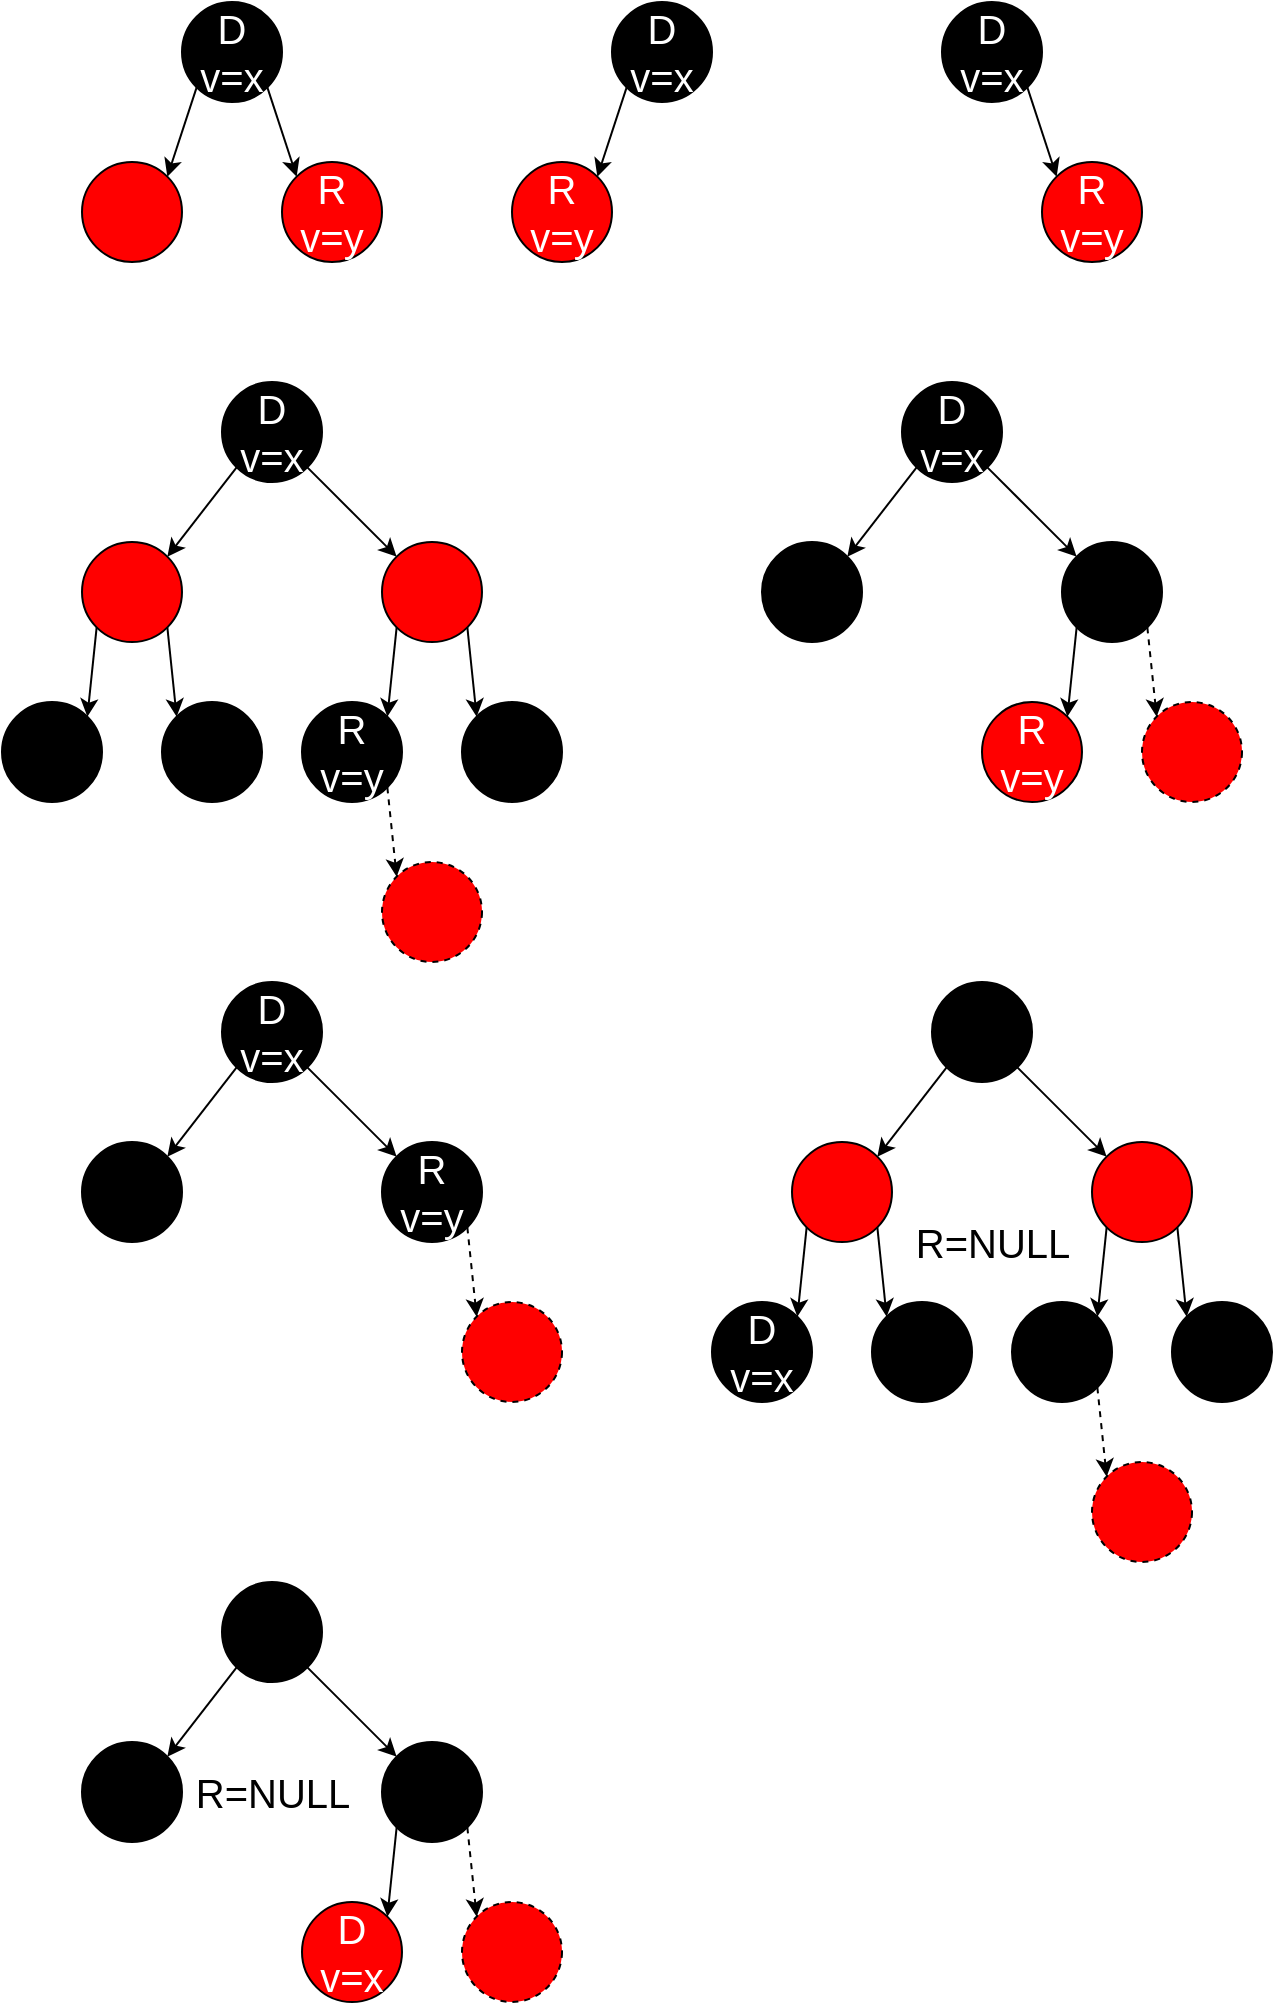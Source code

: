 <mxfile version="20.4.0" type="device"><diagram id="R-cHSDtUfPkVtpVSe-z4" name="Page-1"><mxGraphModel dx="572" dy="705" grid="1" gridSize="10" guides="1" tooltips="1" connect="1" arrows="1" fold="1" page="1" pageScale="1" pageWidth="850" pageHeight="1100" math="0" shadow="0"><root><mxCell id="0"/><mxCell id="1" parent="0"/><mxCell id="n1B0MFmd508IJaJsGRzu-57" value="&lt;font color=&quot;#ffffff&quot;&gt;&lt;span style=&quot;font-size: 20px;&quot;&gt;R&lt;br&gt;v=y&lt;br&gt;&lt;/span&gt;&lt;/font&gt;" style="ellipse;whiteSpace=wrap;html=1;aspect=fixed;fillColor=#FF0000;" vertex="1" parent="1"><mxGeometry x="1010" y="160" width="50" height="50" as="geometry"/></mxCell><mxCell id="n1B0MFmd508IJaJsGRzu-58" style="edgeStyle=none;rounded=0;orthogonalLoop=1;jettySize=auto;html=1;exitX=0;exitY=1;exitDx=0;exitDy=0;entryX=1;entryY=0;entryDx=0;entryDy=0;fontSize=20;fontColor=#FFFFFF;" edge="1" parent="1" source="n1B0MFmd508IJaJsGRzu-60" target="n1B0MFmd508IJaJsGRzu-61"><mxGeometry relative="1" as="geometry"/></mxCell><mxCell id="n1B0MFmd508IJaJsGRzu-59" style="edgeStyle=none;rounded=0;orthogonalLoop=1;jettySize=auto;html=1;exitX=1;exitY=1;exitDx=0;exitDy=0;entryX=0;entryY=0;entryDx=0;entryDy=0;fontSize=20;fontColor=#FFFFFF;" edge="1" parent="1" source="n1B0MFmd508IJaJsGRzu-60" target="n1B0MFmd508IJaJsGRzu-57"><mxGeometry relative="1" as="geometry"/></mxCell><mxCell id="n1B0MFmd508IJaJsGRzu-60" value="&lt;font color=&quot;#ffffff&quot;&gt;&lt;span style=&quot;font-size: 20px;&quot;&gt;D&lt;br&gt;v=x&lt;br&gt;&lt;/span&gt;&lt;/font&gt;" style="ellipse;whiteSpace=wrap;html=1;aspect=fixed;fillColor=#000000;" vertex="1" parent="1"><mxGeometry x="960" y="80" width="50" height="50" as="geometry"/></mxCell><mxCell id="n1B0MFmd508IJaJsGRzu-61" value="" style="ellipse;whiteSpace=wrap;html=1;aspect=fixed;fillColor=#FF0000;" vertex="1" parent="1"><mxGeometry x="910" y="160" width="50" height="50" as="geometry"/></mxCell><mxCell id="n1B0MFmd508IJaJsGRzu-76" style="edgeStyle=none;rounded=0;orthogonalLoop=1;jettySize=auto;html=1;exitX=0;exitY=1;exitDx=0;exitDy=0;entryX=1;entryY=0;entryDx=0;entryDy=0;fontSize=20;fontColor=#FFFFFF;" edge="1" parent="1" source="n1B0MFmd508IJaJsGRzu-78" target="n1B0MFmd508IJaJsGRzu-79"><mxGeometry relative="1" as="geometry"/></mxCell><mxCell id="n1B0MFmd508IJaJsGRzu-78" value="&lt;font color=&quot;#ffffff&quot;&gt;&lt;span style=&quot;font-size: 20px;&quot;&gt;D&lt;br&gt;v=x&lt;br&gt;&lt;/span&gt;&lt;/font&gt;" style="ellipse;whiteSpace=wrap;html=1;aspect=fixed;fillColor=#000000;" vertex="1" parent="1"><mxGeometry x="1175" y="80" width="50" height="50" as="geometry"/></mxCell><mxCell id="n1B0MFmd508IJaJsGRzu-79" value="&lt;span style=&quot;color: rgb(255, 255, 255); font-size: 20px;&quot;&gt;R&lt;br&gt;&lt;/span&gt;&lt;span style=&quot;color: rgb(255, 255, 255); font-size: 20px;&quot;&gt;v=y&lt;/span&gt;" style="ellipse;whiteSpace=wrap;html=1;aspect=fixed;fillColor=#FF0000;" vertex="1" parent="1"><mxGeometry x="1125" y="160" width="50" height="50" as="geometry"/></mxCell><mxCell id="n1B0MFmd508IJaJsGRzu-80" value="&lt;font color=&quot;#ffffff&quot;&gt;&lt;span style=&quot;font-size: 20px;&quot;&gt;R&lt;br&gt;v=y&lt;br&gt;&lt;/span&gt;&lt;/font&gt;" style="ellipse;whiteSpace=wrap;html=1;aspect=fixed;fillColor=#FF0000;" vertex="1" parent="1"><mxGeometry x="1390" y="160" width="50" height="50" as="geometry"/></mxCell><mxCell id="n1B0MFmd508IJaJsGRzu-82" style="edgeStyle=none;rounded=0;orthogonalLoop=1;jettySize=auto;html=1;exitX=1;exitY=1;exitDx=0;exitDy=0;entryX=0;entryY=0;entryDx=0;entryDy=0;fontSize=20;fontColor=#FFFFFF;" edge="1" parent="1" source="n1B0MFmd508IJaJsGRzu-83" target="n1B0MFmd508IJaJsGRzu-80"><mxGeometry relative="1" as="geometry"/></mxCell><mxCell id="n1B0MFmd508IJaJsGRzu-83" value="&lt;font color=&quot;#ffffff&quot;&gt;&lt;span style=&quot;font-size: 20px;&quot;&gt;D&lt;br&gt;v=x&lt;br&gt;&lt;/span&gt;&lt;/font&gt;" style="ellipse;whiteSpace=wrap;html=1;aspect=fixed;fillColor=#000000;" vertex="1" parent="1"><mxGeometry x="1340" y="80" width="50" height="50" as="geometry"/></mxCell><mxCell id="n1B0MFmd508IJaJsGRzu-92" style="edgeStyle=none;rounded=0;orthogonalLoop=1;jettySize=auto;html=1;exitX=0;exitY=1;exitDx=0;exitDy=0;entryX=1;entryY=0;entryDx=0;entryDy=0;fontSize=20;fontColor=#FFFFFF;" edge="1" parent="1" source="n1B0MFmd508IJaJsGRzu-85" target="n1B0MFmd508IJaJsGRzu-90"><mxGeometry relative="1" as="geometry"/></mxCell><mxCell id="n1B0MFmd508IJaJsGRzu-93" style="edgeStyle=none;rounded=0;orthogonalLoop=1;jettySize=auto;html=1;exitX=1;exitY=1;exitDx=0;exitDy=0;entryX=0;entryY=0;entryDx=0;entryDy=0;fontSize=20;fontColor=#FFFFFF;" edge="1" parent="1" source="n1B0MFmd508IJaJsGRzu-85" target="n1B0MFmd508IJaJsGRzu-91"><mxGeometry relative="1" as="geometry"/></mxCell><mxCell id="n1B0MFmd508IJaJsGRzu-85" value="&lt;font color=&quot;#ffffff&quot;&gt;&lt;span style=&quot;font-size: 20px;&quot;&gt;&lt;br&gt;&lt;/span&gt;&lt;/font&gt;" style="ellipse;whiteSpace=wrap;html=1;aspect=fixed;fillColor=#FF0000;" vertex="1" parent="1"><mxGeometry x="1060" y="350" width="50" height="50" as="geometry"/></mxCell><mxCell id="n1B0MFmd508IJaJsGRzu-86" style="edgeStyle=none;rounded=0;orthogonalLoop=1;jettySize=auto;html=1;exitX=0;exitY=1;exitDx=0;exitDy=0;entryX=1;entryY=0;entryDx=0;entryDy=0;fontSize=20;fontColor=#FFFFFF;" edge="1" parent="1" source="n1B0MFmd508IJaJsGRzu-88" target="n1B0MFmd508IJaJsGRzu-89"><mxGeometry relative="1" as="geometry"/></mxCell><mxCell id="n1B0MFmd508IJaJsGRzu-87" style="edgeStyle=none;rounded=0;orthogonalLoop=1;jettySize=auto;html=1;exitX=1;exitY=1;exitDx=0;exitDy=0;entryX=0;entryY=0;entryDx=0;entryDy=0;fontSize=20;fontColor=#FFFFFF;" edge="1" parent="1" source="n1B0MFmd508IJaJsGRzu-88" target="n1B0MFmd508IJaJsGRzu-85"><mxGeometry relative="1" as="geometry"/></mxCell><mxCell id="n1B0MFmd508IJaJsGRzu-88" value="&lt;font color=&quot;#ffffff&quot;&gt;&lt;span style=&quot;font-size: 20px;&quot;&gt;D&lt;br&gt;v=x&lt;br&gt;&lt;/span&gt;&lt;/font&gt;" style="ellipse;whiteSpace=wrap;html=1;aspect=fixed;fillColor=#000000;" vertex="1" parent="1"><mxGeometry x="980" y="270" width="50" height="50" as="geometry"/></mxCell><mxCell id="n1B0MFmd508IJaJsGRzu-95" style="edgeStyle=none;rounded=0;orthogonalLoop=1;jettySize=auto;html=1;exitX=1;exitY=1;exitDx=0;exitDy=0;entryX=0;entryY=0;entryDx=0;entryDy=0;fontSize=20;fontColor=#FFFFFF;" edge="1" parent="1" source="n1B0MFmd508IJaJsGRzu-89" target="n1B0MFmd508IJaJsGRzu-94"><mxGeometry relative="1" as="geometry"/></mxCell><mxCell id="n1B0MFmd508IJaJsGRzu-97" style="edgeStyle=none;rounded=0;orthogonalLoop=1;jettySize=auto;html=1;exitX=0;exitY=1;exitDx=0;exitDy=0;entryX=1;entryY=0;entryDx=0;entryDy=0;fontSize=20;fontColor=#FFFFFF;" edge="1" parent="1" source="n1B0MFmd508IJaJsGRzu-89" target="n1B0MFmd508IJaJsGRzu-96"><mxGeometry relative="1" as="geometry"/></mxCell><mxCell id="n1B0MFmd508IJaJsGRzu-89" value="" style="ellipse;whiteSpace=wrap;html=1;aspect=fixed;fillColor=#FF0000;" vertex="1" parent="1"><mxGeometry x="910" y="350" width="50" height="50" as="geometry"/></mxCell><mxCell id="n1B0MFmd508IJaJsGRzu-100" style="edgeStyle=none;rounded=0;orthogonalLoop=1;jettySize=auto;html=1;exitX=1;exitY=1;exitDx=0;exitDy=0;entryX=0;entryY=0;entryDx=0;entryDy=0;fontSize=20;fontColor=#FFFFFF;dashed=1;" edge="1" parent="1" source="n1B0MFmd508IJaJsGRzu-90" target="n1B0MFmd508IJaJsGRzu-99"><mxGeometry relative="1" as="geometry"/></mxCell><mxCell id="n1B0MFmd508IJaJsGRzu-90" value="&lt;font color=&quot;#ffffff&quot;&gt;&lt;span style=&quot;font-size: 20px;&quot;&gt;R&lt;br&gt;v=y&lt;br&gt;&lt;/span&gt;&lt;/font&gt;" style="ellipse;whiteSpace=wrap;html=1;aspect=fixed;fillColor=#000000;" vertex="1" parent="1"><mxGeometry x="1020" y="430" width="50" height="50" as="geometry"/></mxCell><mxCell id="n1B0MFmd508IJaJsGRzu-91" value="&lt;font color=&quot;#ffffff&quot;&gt;&lt;span style=&quot;font-size: 20px;&quot;&gt;&lt;br&gt;&lt;/span&gt;&lt;/font&gt;" style="ellipse;whiteSpace=wrap;html=1;aspect=fixed;fillColor=#000000;" vertex="1" parent="1"><mxGeometry x="1100" y="430" width="50" height="50" as="geometry"/></mxCell><mxCell id="n1B0MFmd508IJaJsGRzu-94" value="&lt;font color=&quot;#ffffff&quot;&gt;&lt;span style=&quot;font-size: 20px;&quot;&gt;&lt;br&gt;&lt;/span&gt;&lt;/font&gt;" style="ellipse;whiteSpace=wrap;html=1;aspect=fixed;fillColor=#000000;" vertex="1" parent="1"><mxGeometry x="950" y="430" width="50" height="50" as="geometry"/></mxCell><mxCell id="n1B0MFmd508IJaJsGRzu-96" value="&lt;font color=&quot;#ffffff&quot;&gt;&lt;span style=&quot;font-size: 20px;&quot;&gt;&lt;br&gt;&lt;/span&gt;&lt;/font&gt;" style="ellipse;whiteSpace=wrap;html=1;aspect=fixed;fillColor=#000000;" vertex="1" parent="1"><mxGeometry x="870" y="430" width="50" height="50" as="geometry"/></mxCell><mxCell id="n1B0MFmd508IJaJsGRzu-99" value="&lt;font color=&quot;#ffffff&quot;&gt;&lt;span style=&quot;font-size: 20px;&quot;&gt;&lt;br&gt;&lt;/span&gt;&lt;/font&gt;" style="ellipse;whiteSpace=wrap;html=1;aspect=fixed;fillColor=#FF0000;dashed=1;" vertex="1" parent="1"><mxGeometry x="1060" y="510" width="50" height="50" as="geometry"/></mxCell><mxCell id="n1B0MFmd508IJaJsGRzu-101" style="edgeStyle=none;rounded=0;orthogonalLoop=1;jettySize=auto;html=1;exitX=0;exitY=1;exitDx=0;exitDy=0;entryX=1;entryY=0;entryDx=0;entryDy=0;fontSize=20;fontColor=#FFFFFF;" edge="1" parent="1" source="n1B0MFmd508IJaJsGRzu-103" target="n1B0MFmd508IJaJsGRzu-111"><mxGeometry relative="1" as="geometry"/></mxCell><mxCell id="n1B0MFmd508IJaJsGRzu-102" style="edgeStyle=none;rounded=0;orthogonalLoop=1;jettySize=auto;html=1;exitX=1;exitY=1;exitDx=0;exitDy=0;entryX=0;entryY=0;entryDx=0;entryDy=0;fontSize=20;fontColor=#FFFFFF;dashed=1;" edge="1" parent="1" source="n1B0MFmd508IJaJsGRzu-103" target="n1B0MFmd508IJaJsGRzu-112"><mxGeometry relative="1" as="geometry"/></mxCell><mxCell id="n1B0MFmd508IJaJsGRzu-103" value="&lt;font color=&quot;#ffffff&quot;&gt;&lt;span style=&quot;font-size: 20px;&quot;&gt;&lt;br&gt;&lt;/span&gt;&lt;/font&gt;" style="ellipse;whiteSpace=wrap;html=1;aspect=fixed;fillColor=#000000;strokeColor=#000000;" vertex="1" parent="1"><mxGeometry x="1400" y="350" width="50" height="50" as="geometry"/></mxCell><mxCell id="n1B0MFmd508IJaJsGRzu-104" style="edgeStyle=none;rounded=0;orthogonalLoop=1;jettySize=auto;html=1;exitX=0;exitY=1;exitDx=0;exitDy=0;entryX=1;entryY=0;entryDx=0;entryDy=0;fontSize=20;fontColor=#FFFFFF;" edge="1" parent="1" source="n1B0MFmd508IJaJsGRzu-106" target="n1B0MFmd508IJaJsGRzu-109"><mxGeometry relative="1" as="geometry"/></mxCell><mxCell id="n1B0MFmd508IJaJsGRzu-105" style="edgeStyle=none;rounded=0;orthogonalLoop=1;jettySize=auto;html=1;exitX=1;exitY=1;exitDx=0;exitDy=0;entryX=0;entryY=0;entryDx=0;entryDy=0;fontSize=20;fontColor=#FFFFFF;" edge="1" parent="1" source="n1B0MFmd508IJaJsGRzu-106" target="n1B0MFmd508IJaJsGRzu-103"><mxGeometry relative="1" as="geometry"/></mxCell><mxCell id="n1B0MFmd508IJaJsGRzu-106" value="&lt;font color=&quot;#ffffff&quot;&gt;&lt;span style=&quot;font-size: 20px;&quot;&gt;D&lt;br&gt;v=x&lt;br&gt;&lt;/span&gt;&lt;/font&gt;" style="ellipse;whiteSpace=wrap;html=1;aspect=fixed;fillColor=#000000;" vertex="1" parent="1"><mxGeometry x="1320" y="270" width="50" height="50" as="geometry"/></mxCell><mxCell id="n1B0MFmd508IJaJsGRzu-109" value="" style="ellipse;whiteSpace=wrap;html=1;aspect=fixed;fillColor=#000000;" vertex="1" parent="1"><mxGeometry x="1250" y="350" width="50" height="50" as="geometry"/></mxCell><mxCell id="n1B0MFmd508IJaJsGRzu-111" value="&lt;span style=&quot;color: rgb(255, 255, 255); font-size: 20px;&quot;&gt;R&lt;br&gt;&lt;/span&gt;&lt;span style=&quot;color: rgb(255, 255, 255); font-size: 20px;&quot;&gt;v=y&lt;/span&gt;&lt;font color=&quot;#ffffff&quot;&gt;&lt;span style=&quot;font-size: 20px;&quot;&gt;&lt;br&gt;&lt;/span&gt;&lt;/font&gt;" style="ellipse;whiteSpace=wrap;html=1;aspect=fixed;fillColor=#FF0000;" vertex="1" parent="1"><mxGeometry x="1360" y="430" width="50" height="50" as="geometry"/></mxCell><mxCell id="n1B0MFmd508IJaJsGRzu-112" value="&lt;font color=&quot;#ffffff&quot;&gt;&lt;span style=&quot;font-size: 20px;&quot;&gt;&lt;br&gt;&lt;/span&gt;&lt;/font&gt;" style="ellipse;whiteSpace=wrap;html=1;aspect=fixed;fillColor=#FF0000;dashed=1;" vertex="1" parent="1"><mxGeometry x="1440" y="430" width="50" height="50" as="geometry"/></mxCell><mxCell id="n1B0MFmd508IJaJsGRzu-117" style="edgeStyle=none;rounded=0;orthogonalLoop=1;jettySize=auto;html=1;exitX=1;exitY=1;exitDx=0;exitDy=0;entryX=0;entryY=0;entryDx=0;entryDy=0;fontSize=20;fontColor=#FFFFFF;dashed=1;" edge="1" parent="1" source="n1B0MFmd508IJaJsGRzu-118" target="n1B0MFmd508IJaJsGRzu-124"><mxGeometry relative="1" as="geometry"/></mxCell><mxCell id="n1B0MFmd508IJaJsGRzu-118" value="&lt;span style=&quot;color: rgb(255, 255, 255); font-size: 20px;&quot;&gt;R&lt;br&gt;&lt;/span&gt;&lt;span style=&quot;color: rgb(255, 255, 255); font-size: 20px;&quot;&gt;v=y&lt;/span&gt;&lt;font color=&quot;#ffffff&quot;&gt;&lt;span style=&quot;font-size: 20px;&quot;&gt;&lt;br&gt;&lt;/span&gt;&lt;/font&gt;" style="ellipse;whiteSpace=wrap;html=1;aspect=fixed;fillColor=#000000;strokeColor=#000000;" vertex="1" parent="1"><mxGeometry x="1060" y="650" width="50" height="50" as="geometry"/></mxCell><mxCell id="n1B0MFmd508IJaJsGRzu-119" style="edgeStyle=none;rounded=0;orthogonalLoop=1;jettySize=auto;html=1;exitX=0;exitY=1;exitDx=0;exitDy=0;entryX=1;entryY=0;entryDx=0;entryDy=0;fontSize=20;fontColor=#FFFFFF;" edge="1" parent="1" source="n1B0MFmd508IJaJsGRzu-121" target="n1B0MFmd508IJaJsGRzu-122"><mxGeometry relative="1" as="geometry"/></mxCell><mxCell id="n1B0MFmd508IJaJsGRzu-120" style="edgeStyle=none;rounded=0;orthogonalLoop=1;jettySize=auto;html=1;exitX=1;exitY=1;exitDx=0;exitDy=0;entryX=0;entryY=0;entryDx=0;entryDy=0;fontSize=20;fontColor=#FFFFFF;" edge="1" parent="1" source="n1B0MFmd508IJaJsGRzu-121" target="n1B0MFmd508IJaJsGRzu-118"><mxGeometry relative="1" as="geometry"/></mxCell><mxCell id="n1B0MFmd508IJaJsGRzu-121" value="&lt;font color=&quot;#ffffff&quot;&gt;&lt;span style=&quot;font-size: 20px;&quot;&gt;D&lt;br&gt;v=x&lt;br&gt;&lt;/span&gt;&lt;/font&gt;" style="ellipse;whiteSpace=wrap;html=1;aspect=fixed;fillColor=#000000;" vertex="1" parent="1"><mxGeometry x="980" y="570" width="50" height="50" as="geometry"/></mxCell><mxCell id="n1B0MFmd508IJaJsGRzu-122" value="" style="ellipse;whiteSpace=wrap;html=1;aspect=fixed;fillColor=#000000;" vertex="1" parent="1"><mxGeometry x="910" y="650" width="50" height="50" as="geometry"/></mxCell><mxCell id="n1B0MFmd508IJaJsGRzu-124" value="&lt;font color=&quot;#ffffff&quot;&gt;&lt;span style=&quot;font-size: 20px;&quot;&gt;&lt;br&gt;&lt;/span&gt;&lt;/font&gt;" style="ellipse;whiteSpace=wrap;html=1;aspect=fixed;fillColor=#FF0000;dashed=1;" vertex="1" parent="1"><mxGeometry x="1100" y="730" width="50" height="50" as="geometry"/></mxCell><mxCell id="n1B0MFmd508IJaJsGRzu-125" style="edgeStyle=none;rounded=0;orthogonalLoop=1;jettySize=auto;html=1;exitX=0;exitY=1;exitDx=0;exitDy=0;entryX=1;entryY=0;entryDx=0;entryDy=0;fontSize=20;fontColor=#FFFFFF;" edge="1" parent="1" source="n1B0MFmd508IJaJsGRzu-127" target="n1B0MFmd508IJaJsGRzu-135"><mxGeometry relative="1" as="geometry"/></mxCell><mxCell id="n1B0MFmd508IJaJsGRzu-126" style="edgeStyle=none;rounded=0;orthogonalLoop=1;jettySize=auto;html=1;exitX=1;exitY=1;exitDx=0;exitDy=0;entryX=0;entryY=0;entryDx=0;entryDy=0;fontSize=20;fontColor=#FFFFFF;" edge="1" parent="1" source="n1B0MFmd508IJaJsGRzu-127" target="n1B0MFmd508IJaJsGRzu-136"><mxGeometry relative="1" as="geometry"/></mxCell><mxCell id="n1B0MFmd508IJaJsGRzu-127" value="&lt;font color=&quot;#ffffff&quot;&gt;&lt;span style=&quot;font-size: 20px;&quot;&gt;&lt;br&gt;&lt;/span&gt;&lt;/font&gt;" style="ellipse;whiteSpace=wrap;html=1;aspect=fixed;fillColor=#FF0000;" vertex="1" parent="1"><mxGeometry x="1415" y="650" width="50" height="50" as="geometry"/></mxCell><mxCell id="n1B0MFmd508IJaJsGRzu-128" style="edgeStyle=none;rounded=0;orthogonalLoop=1;jettySize=auto;html=1;exitX=0;exitY=1;exitDx=0;exitDy=0;entryX=1;entryY=0;entryDx=0;entryDy=0;fontSize=20;fontColor=#FFFFFF;" edge="1" parent="1" source="n1B0MFmd508IJaJsGRzu-130" target="n1B0MFmd508IJaJsGRzu-133"><mxGeometry relative="1" as="geometry"/></mxCell><mxCell id="n1B0MFmd508IJaJsGRzu-129" style="edgeStyle=none;rounded=0;orthogonalLoop=1;jettySize=auto;html=1;exitX=1;exitY=1;exitDx=0;exitDy=0;entryX=0;entryY=0;entryDx=0;entryDy=0;fontSize=20;fontColor=#FFFFFF;" edge="1" parent="1" source="n1B0MFmd508IJaJsGRzu-130" target="n1B0MFmd508IJaJsGRzu-127"><mxGeometry relative="1" as="geometry"/></mxCell><mxCell id="n1B0MFmd508IJaJsGRzu-130" value="&lt;font color=&quot;#ffffff&quot;&gt;&lt;span style=&quot;font-size: 20px;&quot;&gt;&lt;br&gt;&lt;/span&gt;&lt;/font&gt;" style="ellipse;whiteSpace=wrap;html=1;aspect=fixed;fillColor=#000000;" vertex="1" parent="1"><mxGeometry x="1335" y="570" width="50" height="50" as="geometry"/></mxCell><mxCell id="n1B0MFmd508IJaJsGRzu-131" style="edgeStyle=none;rounded=0;orthogonalLoop=1;jettySize=auto;html=1;exitX=1;exitY=1;exitDx=0;exitDy=0;entryX=0;entryY=0;entryDx=0;entryDy=0;fontSize=20;fontColor=#FFFFFF;" edge="1" parent="1" source="n1B0MFmd508IJaJsGRzu-133" target="n1B0MFmd508IJaJsGRzu-137"><mxGeometry relative="1" as="geometry"/></mxCell><mxCell id="n1B0MFmd508IJaJsGRzu-132" style="edgeStyle=none;rounded=0;orthogonalLoop=1;jettySize=auto;html=1;exitX=0;exitY=1;exitDx=0;exitDy=0;entryX=1;entryY=0;entryDx=0;entryDy=0;fontSize=20;fontColor=#FFFFFF;" edge="1" parent="1" source="n1B0MFmd508IJaJsGRzu-133" target="n1B0MFmd508IJaJsGRzu-138"><mxGeometry relative="1" as="geometry"/></mxCell><mxCell id="n1B0MFmd508IJaJsGRzu-133" value="" style="ellipse;whiteSpace=wrap;html=1;aspect=fixed;fillColor=#FF0000;" vertex="1" parent="1"><mxGeometry x="1265" y="650" width="50" height="50" as="geometry"/></mxCell><mxCell id="n1B0MFmd508IJaJsGRzu-134" style="edgeStyle=none;rounded=0;orthogonalLoop=1;jettySize=auto;html=1;exitX=1;exitY=1;exitDx=0;exitDy=0;entryX=0;entryY=0;entryDx=0;entryDy=0;fontSize=20;fontColor=#FFFFFF;dashed=1;" edge="1" parent="1" source="n1B0MFmd508IJaJsGRzu-135" target="n1B0MFmd508IJaJsGRzu-139"><mxGeometry relative="1" as="geometry"/></mxCell><mxCell id="n1B0MFmd508IJaJsGRzu-135" value="&lt;font color=&quot;#ffffff&quot;&gt;&lt;span style=&quot;font-size: 20px;&quot;&gt;&lt;br&gt;&lt;/span&gt;&lt;/font&gt;" style="ellipse;whiteSpace=wrap;html=1;aspect=fixed;fillColor=#000000;" vertex="1" parent="1"><mxGeometry x="1375" y="730" width="50" height="50" as="geometry"/></mxCell><mxCell id="n1B0MFmd508IJaJsGRzu-136" value="&lt;font color=&quot;#ffffff&quot;&gt;&lt;span style=&quot;font-size: 20px;&quot;&gt;&lt;br&gt;&lt;/span&gt;&lt;/font&gt;" style="ellipse;whiteSpace=wrap;html=1;aspect=fixed;fillColor=#000000;" vertex="1" parent="1"><mxGeometry x="1455" y="730" width="50" height="50" as="geometry"/></mxCell><mxCell id="n1B0MFmd508IJaJsGRzu-137" value="&lt;font color=&quot;#ffffff&quot;&gt;&lt;span style=&quot;font-size: 20px;&quot;&gt;&lt;br&gt;&lt;/span&gt;&lt;/font&gt;" style="ellipse;whiteSpace=wrap;html=1;aspect=fixed;fillColor=#000000;" vertex="1" parent="1"><mxGeometry x="1305" y="730" width="50" height="50" as="geometry"/></mxCell><mxCell id="n1B0MFmd508IJaJsGRzu-138" value="&lt;span style=&quot;color: rgb(255, 255, 255); font-size: 20px;&quot;&gt;D&lt;/span&gt;&lt;br style=&quot;color: rgb(255, 255, 255); font-size: 20px;&quot;&gt;&lt;span style=&quot;color: rgb(255, 255, 255); font-size: 20px;&quot;&gt;v=x&lt;/span&gt;&lt;font color=&quot;#ffffff&quot;&gt;&lt;span style=&quot;font-size: 20px;&quot;&gt;&lt;br&gt;&lt;/span&gt;&lt;/font&gt;" style="ellipse;whiteSpace=wrap;html=1;aspect=fixed;fillColor=#000000;" vertex="1" parent="1"><mxGeometry x="1225" y="730" width="50" height="50" as="geometry"/></mxCell><mxCell id="n1B0MFmd508IJaJsGRzu-139" value="&lt;font color=&quot;#ffffff&quot;&gt;&lt;span style=&quot;font-size: 20px;&quot;&gt;&lt;br&gt;&lt;/span&gt;&lt;/font&gt;" style="ellipse;whiteSpace=wrap;html=1;aspect=fixed;fillColor=#FF0000;dashed=1;" vertex="1" parent="1"><mxGeometry x="1415" y="810" width="50" height="50" as="geometry"/></mxCell><mxCell id="n1B0MFmd508IJaJsGRzu-140" value="&lt;font color=&quot;#000000&quot;&gt;R=NULL&lt;/font&gt;" style="text;html=1;resizable=0;autosize=1;align=center;verticalAlign=middle;points=[];fillColor=none;strokeColor=none;rounded=0;shadow=0;dashed=1;sketch=0;fontSize=20;fontColor=#FFFFFF;" vertex="1" parent="1"><mxGeometry x="1315" y="680" width="100" height="40" as="geometry"/></mxCell><mxCell id="n1B0MFmd508IJaJsGRzu-141" style="edgeStyle=none;rounded=0;orthogonalLoop=1;jettySize=auto;html=1;exitX=0;exitY=1;exitDx=0;exitDy=0;entryX=1;entryY=0;entryDx=0;entryDy=0;fontSize=20;fontColor=#FFFFFF;" edge="1" parent="1" source="n1B0MFmd508IJaJsGRzu-143" target="n1B0MFmd508IJaJsGRzu-148"><mxGeometry relative="1" as="geometry"/></mxCell><mxCell id="n1B0MFmd508IJaJsGRzu-142" style="edgeStyle=none;rounded=0;orthogonalLoop=1;jettySize=auto;html=1;exitX=1;exitY=1;exitDx=0;exitDy=0;entryX=0;entryY=0;entryDx=0;entryDy=0;fontSize=20;fontColor=#FFFFFF;dashed=1;" edge="1" parent="1" source="n1B0MFmd508IJaJsGRzu-143" target="n1B0MFmd508IJaJsGRzu-149"><mxGeometry relative="1" as="geometry"/></mxCell><mxCell id="n1B0MFmd508IJaJsGRzu-143" value="&lt;font color=&quot;#ffffff&quot;&gt;&lt;span style=&quot;font-size: 20px;&quot;&gt;&lt;br&gt;&lt;/span&gt;&lt;/font&gt;" style="ellipse;whiteSpace=wrap;html=1;aspect=fixed;fillColor=#000000;strokeColor=#000000;" vertex="1" parent="1"><mxGeometry x="1060" y="950" width="50" height="50" as="geometry"/></mxCell><mxCell id="n1B0MFmd508IJaJsGRzu-144" style="edgeStyle=none;rounded=0;orthogonalLoop=1;jettySize=auto;html=1;exitX=0;exitY=1;exitDx=0;exitDy=0;entryX=1;entryY=0;entryDx=0;entryDy=0;fontSize=20;fontColor=#FFFFFF;" edge="1" parent="1" source="n1B0MFmd508IJaJsGRzu-146" target="n1B0MFmd508IJaJsGRzu-147"><mxGeometry relative="1" as="geometry"/></mxCell><mxCell id="n1B0MFmd508IJaJsGRzu-145" style="edgeStyle=none;rounded=0;orthogonalLoop=1;jettySize=auto;html=1;exitX=1;exitY=1;exitDx=0;exitDy=0;entryX=0;entryY=0;entryDx=0;entryDy=0;fontSize=20;fontColor=#FFFFFF;" edge="1" parent="1" source="n1B0MFmd508IJaJsGRzu-146" target="n1B0MFmd508IJaJsGRzu-143"><mxGeometry relative="1" as="geometry"/></mxCell><mxCell id="n1B0MFmd508IJaJsGRzu-146" value="&lt;font color=&quot;#ffffff&quot;&gt;&lt;span style=&quot;font-size: 20px;&quot;&gt;&lt;br&gt;&lt;/span&gt;&lt;/font&gt;" style="ellipse;whiteSpace=wrap;html=1;aspect=fixed;fillColor=#000000;" vertex="1" parent="1"><mxGeometry x="980" y="870" width="50" height="50" as="geometry"/></mxCell><mxCell id="n1B0MFmd508IJaJsGRzu-147" value="" style="ellipse;whiteSpace=wrap;html=1;aspect=fixed;fillColor=#000000;" vertex="1" parent="1"><mxGeometry x="910" y="950" width="50" height="50" as="geometry"/></mxCell><mxCell id="n1B0MFmd508IJaJsGRzu-148" value="&lt;span style=&quot;color: rgb(255, 255, 255); font-size: 20px;&quot;&gt;D&lt;br&gt;&lt;/span&gt;&lt;span style=&quot;color: rgb(255, 255, 255); font-size: 20px;&quot;&gt;v=x&lt;/span&gt;&lt;font color=&quot;#ffffff&quot;&gt;&lt;span style=&quot;font-size: 20px;&quot;&gt;&lt;br&gt;&lt;/span&gt;&lt;/font&gt;" style="ellipse;whiteSpace=wrap;html=1;aspect=fixed;fillColor=#FF0000;" vertex="1" parent="1"><mxGeometry x="1020" y="1030" width="50" height="50" as="geometry"/></mxCell><mxCell id="n1B0MFmd508IJaJsGRzu-149" value="&lt;font color=&quot;#ffffff&quot;&gt;&lt;span style=&quot;font-size: 20px;&quot;&gt;&lt;br&gt;&lt;/span&gt;&lt;/font&gt;" style="ellipse;whiteSpace=wrap;html=1;aspect=fixed;fillColor=#FF0000;dashed=1;" vertex="1" parent="1"><mxGeometry x="1100" y="1030" width="50" height="50" as="geometry"/></mxCell><mxCell id="n1B0MFmd508IJaJsGRzu-150" value="&lt;font color=&quot;#000000&quot;&gt;R=NULL&lt;/font&gt;" style="text;html=1;resizable=0;autosize=1;align=center;verticalAlign=middle;points=[];fillColor=none;strokeColor=none;rounded=0;shadow=0;dashed=1;sketch=0;fontSize=20;fontColor=#FFFFFF;" vertex="1" parent="1"><mxGeometry x="955" y="955" width="100" height="40" as="geometry"/></mxCell></root></mxGraphModel></diagram></mxfile>